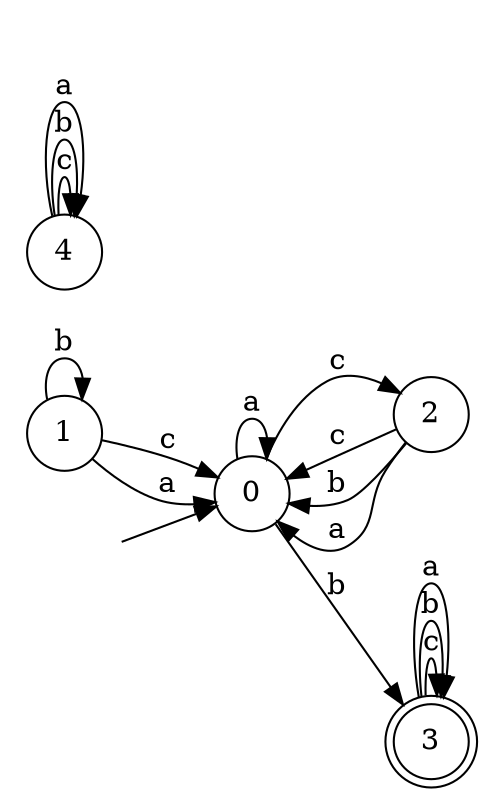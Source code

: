 digraph {
  rankdir=LR;
  0 [label="0", shape = circle];
  0 -> 2 [label="c"];
  0 -> 3 [label="b"];
  0 -> 0 [label="a"];
  1 [label="1", shape = circle];
  1 -> 0 [label="c"];
  1 -> 1 [label="b"];
  1 -> 0 [label="a"];
  2 [label="2", shape = circle];
  2 -> 0 [label="c"];
  2 -> 0 [label="b"];
  2 -> 0 [label="a"];
  3 [label="3", shape = doublecircle];
  3 -> 3 [label="c"];
  3 -> 3 [label="b"];
  3 -> 3 [label="a"];
  4 [label="4", shape = circle];
  4 -> 4 [label="c"];
  4 -> 4 [label="b"];
  4 -> 4 [label="a"];
  5 [label="", shape = plaintext];
  5 -> 0 [label=""];
}

